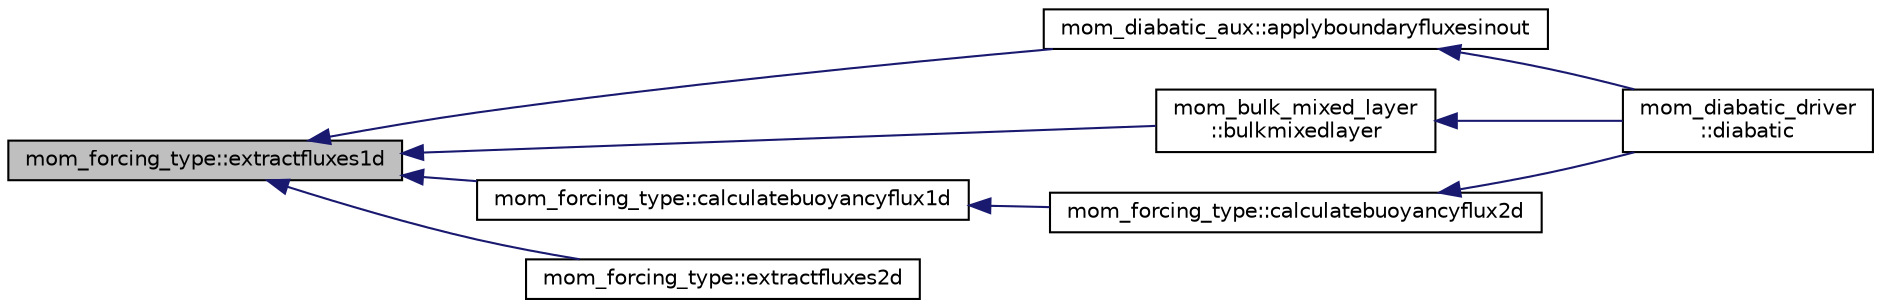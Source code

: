 digraph "mom_forcing_type::extractfluxes1d"
{
 // INTERACTIVE_SVG=YES
  edge [fontname="Helvetica",fontsize="10",labelfontname="Helvetica",labelfontsize="10"];
  node [fontname="Helvetica",fontsize="10",shape=record];
  rankdir="LR";
  Node36 [label="mom_forcing_type::extractfluxes1d",height=0.2,width=0.4,color="black", fillcolor="grey75", style="filled", fontcolor="black"];
  Node36 -> Node37 [dir="back",color="midnightblue",fontsize="10",style="solid",fontname="Helvetica"];
  Node37 [label="mom_diabatic_aux::applyboundaryfluxesinout",height=0.2,width=0.4,color="black", fillcolor="white", style="filled",URL="$namespacemom__diabatic__aux.html#aed2e2c3c0c73c160399e7de6f84c2c7f",tooltip="Update the thickness, temperature, and salinity due to thermodynamic boundary forcing (contained in f..."];
  Node37 -> Node38 [dir="back",color="midnightblue",fontsize="10",style="solid",fontname="Helvetica"];
  Node38 [label="mom_diabatic_driver\l::diabatic",height=0.2,width=0.4,color="black", fillcolor="white", style="filled",URL="$namespacemom__diabatic__driver.html#af76fe90c618a04d7806bc53fe0f7a2a7",tooltip="This subroutine imposes the diapycnal mass fluxes and the accompanying diapycnal advection of momentu..."];
  Node36 -> Node39 [dir="back",color="midnightblue",fontsize="10",style="solid",fontname="Helvetica"];
  Node39 [label="mom_bulk_mixed_layer\l::bulkmixedlayer",height=0.2,width=0.4,color="black", fillcolor="white", style="filled",URL="$namespacemom__bulk__mixed__layer.html#af4ea9156c3759dd0328f0f994fe64e71",tooltip="This subroutine partially steps the bulk mixed layer model. The following processes are executed..."];
  Node39 -> Node38 [dir="back",color="midnightblue",fontsize="10",style="solid",fontname="Helvetica"];
  Node36 -> Node40 [dir="back",color="midnightblue",fontsize="10",style="solid",fontname="Helvetica"];
  Node40 [label="mom_forcing_type::calculatebuoyancyflux1d",height=0.2,width=0.4,color="black", fillcolor="white", style="filled",URL="$namespacemom__forcing__type.html#a6ded1dc1c125f54daf335b2c42792883",tooltip="This routine calculates surface buoyancy flux by adding up the heat, FW & salt fluxes. These are actual fluxes, with units of stuff per time. Setting dt=1 in the call to extractFluxes routine allows us to get \"stuf per time\" rather than the time integrated fluxes needed in other routines that call extractFluxes. "];
  Node40 -> Node41 [dir="back",color="midnightblue",fontsize="10",style="solid",fontname="Helvetica"];
  Node41 [label="mom_forcing_type::calculatebuoyancyflux2d",height=0.2,width=0.4,color="black", fillcolor="white", style="filled",URL="$namespacemom__forcing__type.html#a8318da970059fe577d2db0bb5f91cd6b",tooltip="Calculates surface buoyancy flux by adding up the heat, FW and salt fluxes, for 2d arrays..."];
  Node41 -> Node38 [dir="back",color="midnightblue",fontsize="10",style="solid",fontname="Helvetica"];
  Node36 -> Node42 [dir="back",color="midnightblue",fontsize="10",style="solid",fontname="Helvetica"];
  Node42 [label="mom_forcing_type::extractfluxes2d",height=0.2,width=0.4,color="black", fillcolor="white", style="filled",URL="$namespacemom__forcing__type.html#a6f249aced2e22622e4c2913b4c86b43f",tooltip="2d wrapper for 1d extract fluxes from surface fluxes type. This subroutine extracts fluxes from the s..."];
}
